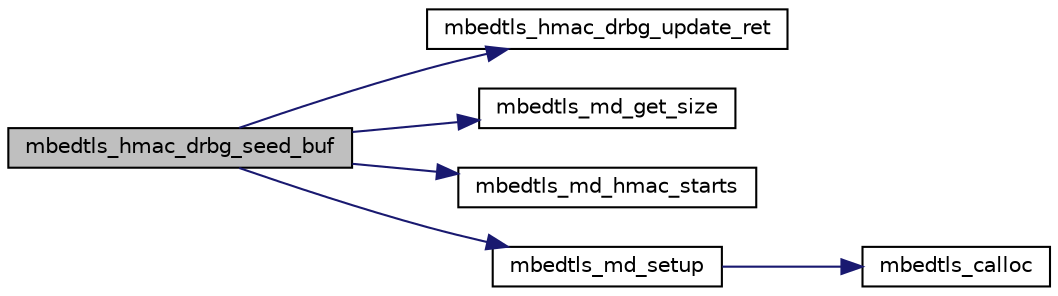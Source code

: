 digraph "mbedtls_hmac_drbg_seed_buf"
{
 // LATEX_PDF_SIZE
  edge [fontname="Helvetica",fontsize="10",labelfontname="Helvetica",labelfontsize="10"];
  node [fontname="Helvetica",fontsize="10",shape=record];
  rankdir="LR";
  Node1 [label="mbedtls_hmac_drbg_seed_buf",height=0.2,width=0.4,color="black", fillcolor="grey75", style="filled", fontcolor="black",tooltip="Initilisation of simpified HMAC_DRBG (never reseeds). (For use with deterministic ECDSA...."];
  Node1 -> Node2 [color="midnightblue",fontsize="10",style="solid",fontname="Helvetica"];
  Node2 [label="mbedtls_hmac_drbg_update_ret",height=0.2,width=0.4,color="black", fillcolor="white", style="filled",URL="$dc/d77/hmac__drbg_8c.html#af79bbea3cd64187931f93d60ebc428b1",tooltip="HMAC_DRBG update state."];
  Node1 -> Node3 [color="midnightblue",fontsize="10",style="solid",fontname="Helvetica"];
  Node3 [label="mbedtls_md_get_size",height=0.2,width=0.4,color="black", fillcolor="white", style="filled",URL="$d1/d7e/md_8c.html#ae20f4ddcf2bbf2e59cafc6fab8c993d6",tooltip="This function extracts the message-digest size from the message-digest information structure."];
  Node1 -> Node4 [color="midnightblue",fontsize="10",style="solid",fontname="Helvetica"];
  Node4 [label="mbedtls_md_hmac_starts",height=0.2,width=0.4,color="black", fillcolor="white", style="filled",URL="$d1/d7e/md_8c.html#a8968f8659fc277f013374c1bac8d4d1a",tooltip="This function sets the HMAC key and prepares to authenticate a new message."];
  Node1 -> Node5 [color="midnightblue",fontsize="10",style="solid",fontname="Helvetica"];
  Node5 [label="mbedtls_md_setup",height=0.2,width=0.4,color="black", fillcolor="white", style="filled",URL="$d1/d7e/md_8c.html#a1b858111212997b90bd7d2c71010a7ec",tooltip="This function selects the message digest algorithm to use, and allocates internal structures."];
  Node5 -> Node6 [color="midnightblue",fontsize="10",style="solid",fontname="Helvetica"];
  Node6 [label="mbedtls_calloc",height=0.2,width=0.4,color="black", fillcolor="white", style="filled",URL="$dc/d3f/platform_8c.html#a065dcb25fe2c4492a910bec761400ebe",tooltip=" "];
}

